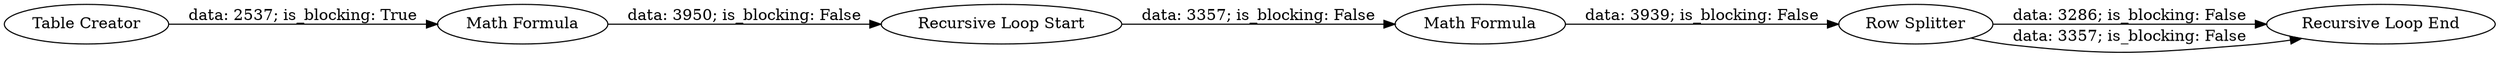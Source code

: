 digraph {
	"-8779557486281001340_18" [label="Recursive Loop Start"]
	"-8779557486281001340_17" [label="Recursive Loop End"]
	"-8779557486281001340_16" [label="Row Splitter"]
	"-8779557486281001340_19" [label="Math Formula"]
	"-8779557486281001340_12" [label="Table Creator"]
	"-8779557486281001340_20" [label="Math Formula"]
	"-8779557486281001340_18" -> "-8779557486281001340_19" [label="data: 3357; is_blocking: False"]
	"-8779557486281001340_19" -> "-8779557486281001340_16" [label="data: 3939; is_blocking: False"]
	"-8779557486281001340_16" -> "-8779557486281001340_17" [label="data: 3286; is_blocking: False"]
	"-8779557486281001340_12" -> "-8779557486281001340_20" [label="data: 2537; is_blocking: True"]
	"-8779557486281001340_20" -> "-8779557486281001340_18" [label="data: 3950; is_blocking: False"]
	"-8779557486281001340_16" -> "-8779557486281001340_17" [label="data: 3357; is_blocking: False"]
	rankdir=LR
}
